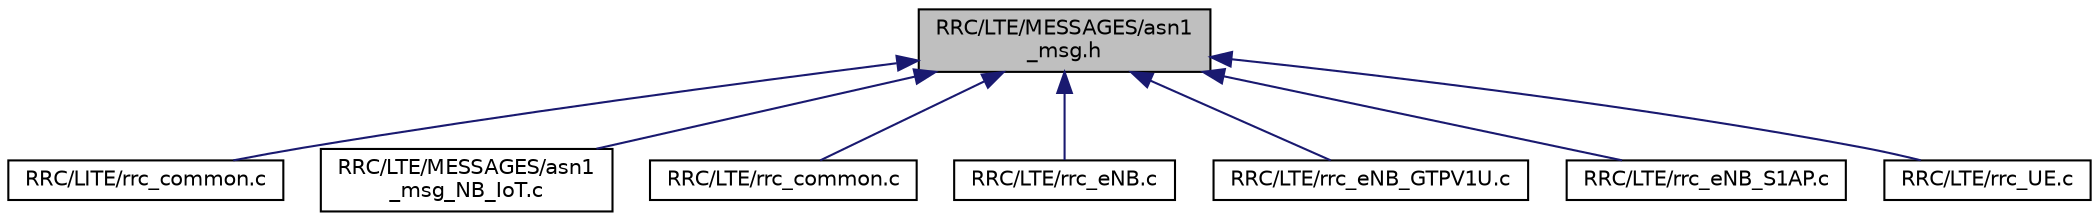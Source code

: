 digraph "RRC/LTE/MESSAGES/asn1_msg.h"
{
 // LATEX_PDF_SIZE
  edge [fontname="Helvetica",fontsize="10",labelfontname="Helvetica",labelfontsize="10"];
  node [fontname="Helvetica",fontsize="10",shape=record];
  Node1 [label="RRC/LTE/MESSAGES/asn1\l_msg.h",height=0.2,width=0.4,color="black", fillcolor="grey75", style="filled", fontcolor="black",tooltip="primitives to build the asn1 messages"];
  Node1 -> Node2 [dir="back",color="midnightblue",fontsize="10",style="solid",fontname="Helvetica"];
  Node2 [label="RRC/LITE/rrc_common.c",height=0.2,width=0.4,color="black", fillcolor="white", style="filled",URL="$LITE_2rrc__common_8c.html",tooltip="rrc common procedures for eNB and UE"];
  Node1 -> Node3 [dir="back",color="midnightblue",fontsize="10",style="solid",fontname="Helvetica"];
  Node3 [label="RRC/LTE/MESSAGES/asn1\l_msg_NB_IoT.c",height=0.2,width=0.4,color="black", fillcolor="white", style="filled",URL="$asn1__msg__NB__IoT_8c.html",tooltip=" "];
  Node1 -> Node4 [dir="back",color="midnightblue",fontsize="10",style="solid",fontname="Helvetica"];
  Node4 [label="RRC/LTE/rrc_common.c",height=0.2,width=0.4,color="black", fillcolor="white", style="filled",URL="$LTE_2rrc__common_8c.html",tooltip="rrc common procedures for eNB and UE"];
  Node1 -> Node5 [dir="back",color="midnightblue",fontsize="10",style="solid",fontname="Helvetica"];
  Node5 [label="RRC/LTE/rrc_eNB.c",height=0.2,width=0.4,color="black", fillcolor="white", style="filled",URL="$rrc__eNB_8c.html",tooltip="rrc procedures for eNB"];
  Node1 -> Node6 [dir="back",color="midnightblue",fontsize="10",style="solid",fontname="Helvetica"];
  Node6 [label="RRC/LTE/rrc_eNB_GTPV1U.c",height=0.2,width=0.4,color="black", fillcolor="white", style="filled",URL="$rrc__eNB__GTPV1U_8c.html",tooltip="rrc GTPV1U procedures for eNB"];
  Node1 -> Node7 [dir="back",color="midnightblue",fontsize="10",style="solid",fontname="Helvetica"];
  Node7 [label="RRC/LTE/rrc_eNB_S1AP.c",height=0.2,width=0.4,color="black", fillcolor="white", style="filled",URL="$rrc__eNB__S1AP_8c.html",tooltip="rrc S1AP procedures for eNB"];
  Node1 -> Node8 [dir="back",color="midnightblue",fontsize="10",style="solid",fontname="Helvetica"];
  Node8 [label="RRC/LTE/rrc_UE.c",height=0.2,width=0.4,color="black", fillcolor="white", style="filled",URL="$rrc__UE_8c.html",tooltip="rrc procedures for UE / rrc procedures for FeMBMS UE"];
}
